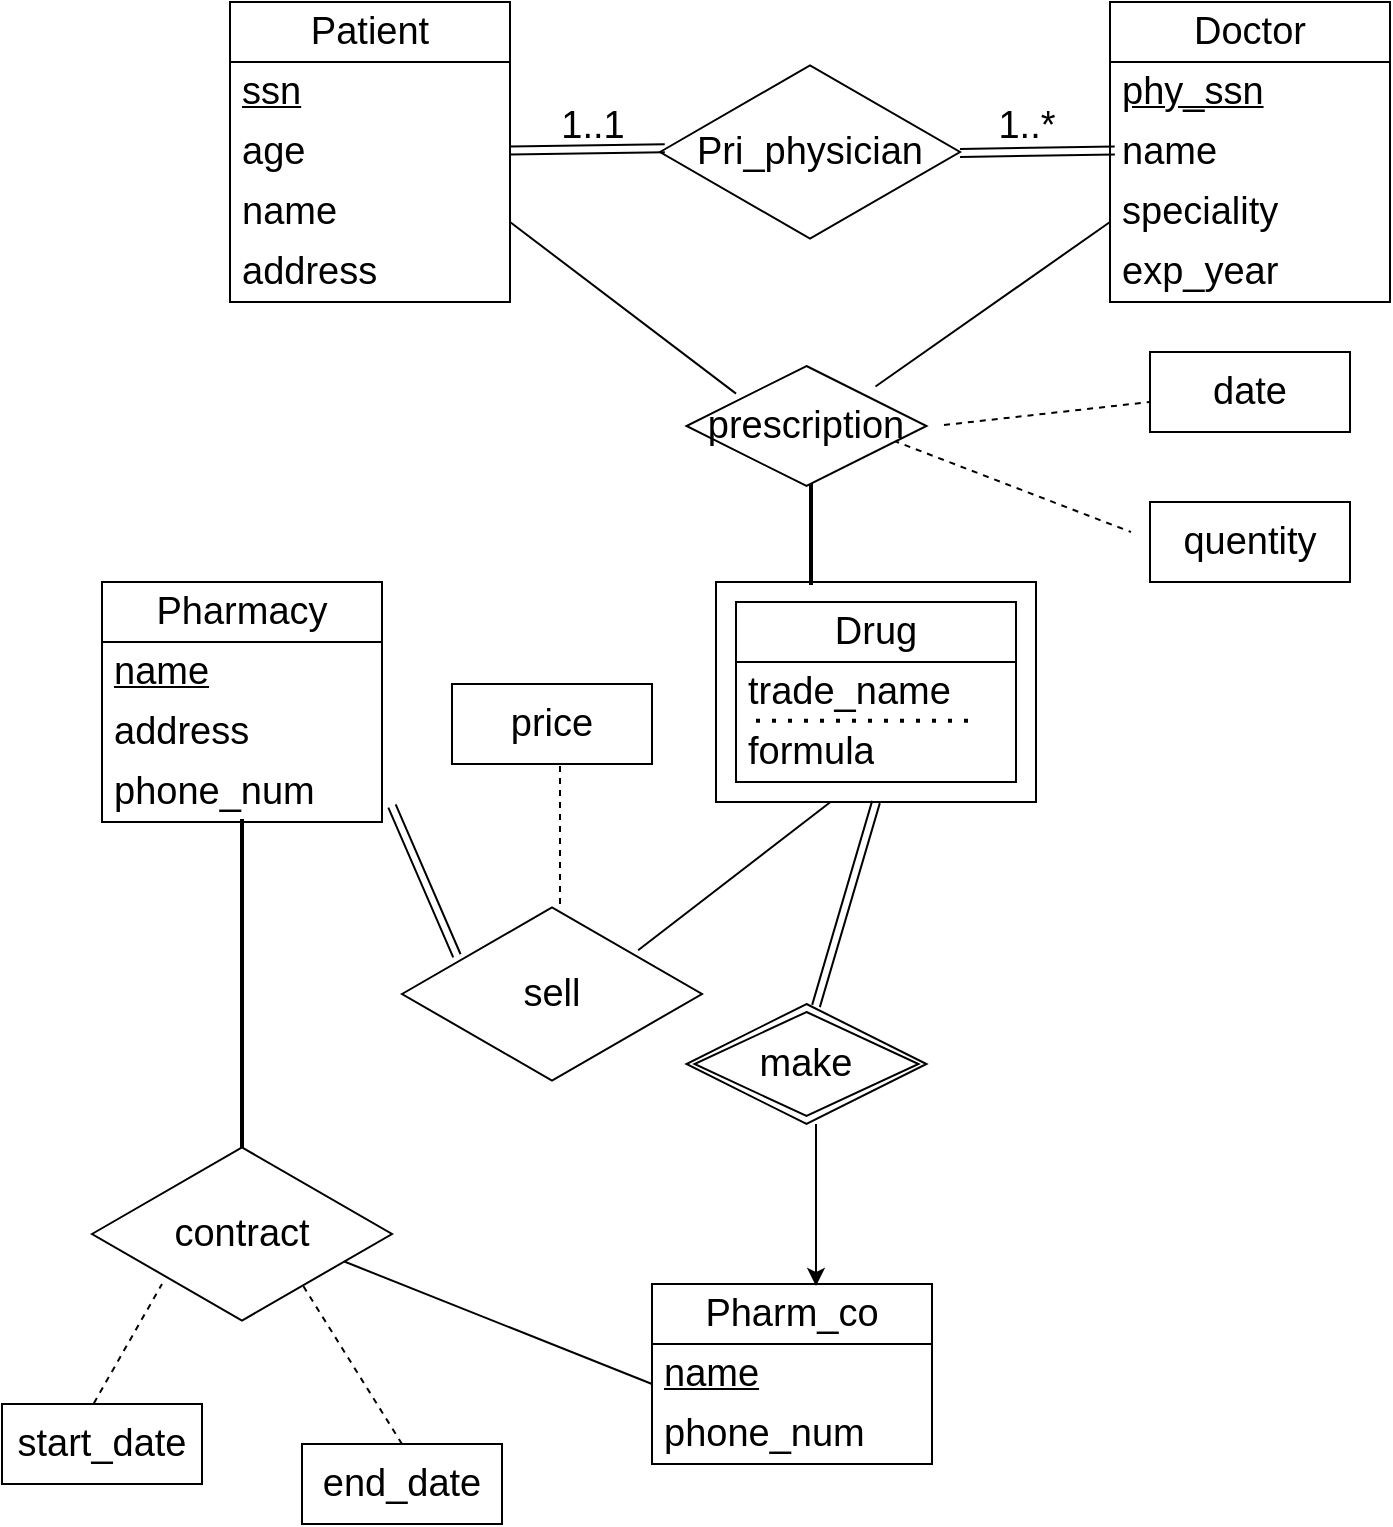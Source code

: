 <mxfile version="20.5.3" type="github" pages="7">
  <diagram id="R2lEEEUBdFMjLlhIrx00" name="Page-1">
    <mxGraphModel dx="849" dy="976" grid="1" gridSize="10" guides="1" tooltips="1" connect="1" arrows="1" fold="1" page="1" pageScale="1" pageWidth="850" pageHeight="1100" math="0" shadow="0" extFonts="Permanent Marker^https://fonts.googleapis.com/css?family=Permanent+Marker">
      <root>
        <mxCell id="0" />
        <mxCell id="1" parent="0" />
        <mxCell id="62O8onmc4qkkvsxMuobM-21" value="" style="rounded=0;whiteSpace=wrap;html=1;fontSize=19;" vertex="1" parent="1">
          <mxGeometry x="410" y="368" width="160" height="110" as="geometry" />
        </mxCell>
        <mxCell id="r8t6jfkouSUyCl3YADpA-3" value="Patient" style="swimlane;fontStyle=0;childLayout=stackLayout;horizontal=1;startSize=30;horizontalStack=0;resizeParent=1;resizeParentMax=0;resizeLast=0;collapsible=1;marginBottom=0;whiteSpace=wrap;html=1;fontSize=19;" vertex="1" parent="1">
          <mxGeometry x="167" y="78" width="140" height="150" as="geometry" />
        </mxCell>
        <mxCell id="r8t6jfkouSUyCl3YADpA-5" value="ssn" style="text;strokeColor=none;fillColor=none;align=left;verticalAlign=middle;spacingLeft=4;spacingRight=4;overflow=hidden;points=[[0,0.5],[1,0.5]];portConstraint=eastwest;rotatable=0;whiteSpace=wrap;html=1;fontStyle=4;fontSize=19;" vertex="1" parent="r8t6jfkouSUyCl3YADpA-3">
          <mxGeometry y="30" width="140" height="30" as="geometry" />
        </mxCell>
        <mxCell id="r8t6jfkouSUyCl3YADpA-6" value="age" style="text;strokeColor=none;fillColor=none;align=left;verticalAlign=middle;spacingLeft=4;spacingRight=4;overflow=hidden;points=[[0,0.5],[1,0.5]];portConstraint=eastwest;rotatable=0;whiteSpace=wrap;html=1;fontSize=19;" vertex="1" parent="r8t6jfkouSUyCl3YADpA-3">
          <mxGeometry y="60" width="140" height="30" as="geometry" />
        </mxCell>
        <mxCell id="r8t6jfkouSUyCl3YADpA-7" value="name" style="text;strokeColor=none;fillColor=none;align=left;verticalAlign=middle;spacingLeft=4;spacingRight=4;overflow=hidden;points=[[0,0.5],[1,0.5]];portConstraint=eastwest;rotatable=0;whiteSpace=wrap;html=1;fontSize=19;" vertex="1" parent="r8t6jfkouSUyCl3YADpA-3">
          <mxGeometry y="90" width="140" height="30" as="geometry" />
        </mxCell>
        <mxCell id="r8t6jfkouSUyCl3YADpA-8" value="address" style="text;strokeColor=none;fillColor=none;align=left;verticalAlign=middle;spacingLeft=4;spacingRight=4;overflow=hidden;points=[[0,0.5],[1,0.5]];portConstraint=eastwest;rotatable=0;whiteSpace=wrap;html=1;fontSize=19;" vertex="1" parent="r8t6jfkouSUyCl3YADpA-3">
          <mxGeometry y="120" width="140" height="30" as="geometry" />
        </mxCell>
        <mxCell id="r8t6jfkouSUyCl3YADpA-14" value="Doctor" style="swimlane;fontStyle=0;childLayout=stackLayout;horizontal=1;startSize=30;horizontalStack=0;resizeParent=1;resizeParentMax=0;resizeLast=0;collapsible=1;marginBottom=0;whiteSpace=wrap;html=1;fontSize=19;" vertex="1" parent="1">
          <mxGeometry x="607" y="78" width="140" height="150" as="geometry" />
        </mxCell>
        <mxCell id="r8t6jfkouSUyCl3YADpA-15" value="phy_ssn" style="text;strokeColor=none;fillColor=none;align=left;verticalAlign=middle;spacingLeft=4;spacingRight=4;overflow=hidden;points=[[0,0.5],[1,0.5]];portConstraint=eastwest;rotatable=0;whiteSpace=wrap;html=1;fontStyle=4;fontSize=19;" vertex="1" parent="r8t6jfkouSUyCl3YADpA-14">
          <mxGeometry y="30" width="140" height="30" as="geometry" />
        </mxCell>
        <mxCell id="r8t6jfkouSUyCl3YADpA-16" value="name" style="text;strokeColor=none;fillColor=none;align=left;verticalAlign=middle;spacingLeft=4;spacingRight=4;overflow=hidden;points=[[0,0.5],[1,0.5]];portConstraint=eastwest;rotatable=0;whiteSpace=wrap;html=1;fontSize=19;" vertex="1" parent="r8t6jfkouSUyCl3YADpA-14">
          <mxGeometry y="60" width="140" height="30" as="geometry" />
        </mxCell>
        <mxCell id="r8t6jfkouSUyCl3YADpA-17" value="speciality" style="text;strokeColor=none;fillColor=none;align=left;verticalAlign=middle;spacingLeft=4;spacingRight=4;overflow=hidden;points=[[0,0.5],[1,0.5]];portConstraint=eastwest;rotatable=0;whiteSpace=wrap;html=1;fontSize=19;" vertex="1" parent="r8t6jfkouSUyCl3YADpA-14">
          <mxGeometry y="90" width="140" height="30" as="geometry" />
        </mxCell>
        <mxCell id="r8t6jfkouSUyCl3YADpA-18" value="exp_year" style="text;strokeColor=none;fillColor=none;align=left;verticalAlign=middle;spacingLeft=4;spacingRight=4;overflow=hidden;points=[[0,0.5],[1,0.5]];portConstraint=eastwest;rotatable=0;whiteSpace=wrap;html=1;fontSize=19;" vertex="1" parent="r8t6jfkouSUyCl3YADpA-14">
          <mxGeometry y="120" width="140" height="30" as="geometry" />
        </mxCell>
        <mxCell id="tPE3s83xagULMEoZMi8z-1" value="Pharmacy" style="swimlane;fontStyle=0;childLayout=stackLayout;horizontal=1;startSize=30;horizontalStack=0;resizeParent=1;resizeParentMax=0;resizeLast=0;collapsible=1;marginBottom=0;whiteSpace=wrap;html=1;fontSize=19;" vertex="1" parent="1">
          <mxGeometry x="103" y="368" width="140" height="120" as="geometry" />
        </mxCell>
        <mxCell id="tPE3s83xagULMEoZMi8z-2" value="name" style="text;strokeColor=none;fillColor=none;align=left;verticalAlign=middle;spacingLeft=4;spacingRight=4;overflow=hidden;points=[[0,0.5],[1,0.5]];portConstraint=eastwest;rotatable=0;whiteSpace=wrap;html=1;fontStyle=4;fontSize=19;" vertex="1" parent="tPE3s83xagULMEoZMi8z-1">
          <mxGeometry y="30" width="140" height="30" as="geometry" />
        </mxCell>
        <mxCell id="tPE3s83xagULMEoZMi8z-3" value="address" style="text;strokeColor=none;fillColor=none;align=left;verticalAlign=middle;spacingLeft=4;spacingRight=4;overflow=hidden;points=[[0,0.5],[1,0.5]];portConstraint=eastwest;rotatable=0;whiteSpace=wrap;html=1;fontSize=19;" vertex="1" parent="tPE3s83xagULMEoZMi8z-1">
          <mxGeometry y="60" width="140" height="30" as="geometry" />
        </mxCell>
        <mxCell id="tPE3s83xagULMEoZMi8z-4" value="phone_num" style="text;strokeColor=none;fillColor=none;align=left;verticalAlign=middle;spacingLeft=4;spacingRight=4;overflow=hidden;points=[[0,0.5],[1,0.5]];portConstraint=eastwest;rotatable=0;whiteSpace=wrap;html=1;fontSize=19;" vertex="1" parent="tPE3s83xagULMEoZMi8z-1">
          <mxGeometry y="90" width="140" height="30" as="geometry" />
        </mxCell>
        <mxCell id="tPE3s83xagULMEoZMi8z-6" value="Pharm_co" style="swimlane;fontStyle=0;childLayout=stackLayout;horizontal=1;startSize=30;horizontalStack=0;resizeParent=1;resizeParentMax=0;resizeLast=0;collapsible=1;marginBottom=0;whiteSpace=wrap;html=1;fontSize=19;" vertex="1" parent="1">
          <mxGeometry x="378" y="719" width="140" height="90" as="geometry" />
        </mxCell>
        <mxCell id="62O8onmc4qkkvsxMuobM-11" value="" style="endArrow=classic;html=1;rounded=0;fontSize=19;" edge="1" parent="tPE3s83xagULMEoZMi8z-6">
          <mxGeometry width="50" height="50" relative="1" as="geometry">
            <mxPoint x="82" y="-80" as="sourcePoint" />
            <mxPoint x="82" y="1" as="targetPoint" />
          </mxGeometry>
        </mxCell>
        <mxCell id="tPE3s83xagULMEoZMi8z-7" value="name" style="text;strokeColor=none;fillColor=none;align=left;verticalAlign=middle;spacingLeft=4;spacingRight=4;overflow=hidden;points=[[0,0.5],[1,0.5]];portConstraint=eastwest;rotatable=0;whiteSpace=wrap;html=1;fontStyle=4;fontSize=19;" vertex="1" parent="tPE3s83xagULMEoZMi8z-6">
          <mxGeometry y="30" width="140" height="30" as="geometry" />
        </mxCell>
        <mxCell id="tPE3s83xagULMEoZMi8z-9" value="phone_num" style="text;strokeColor=none;fillColor=none;align=left;verticalAlign=middle;spacingLeft=4;spacingRight=4;overflow=hidden;points=[[0,0.5],[1,0.5]];portConstraint=eastwest;rotatable=0;whiteSpace=wrap;html=1;fontSize=19;" vertex="1" parent="tPE3s83xagULMEoZMi8z-6">
          <mxGeometry y="60" width="140" height="30" as="geometry" />
        </mxCell>
        <mxCell id="tPE3s83xagULMEoZMi8z-11" value="Drug" style="swimlane;fontStyle=0;childLayout=stackLayout;horizontal=1;startSize=30;horizontalStack=0;resizeParent=1;resizeParentMax=0;resizeLast=0;collapsible=1;marginBottom=0;whiteSpace=wrap;html=1;fontSize=19;" vertex="1" parent="1">
          <mxGeometry x="420" y="378" width="140" height="90" as="geometry" />
        </mxCell>
        <mxCell id="tPE3s83xagULMEoZMi8z-12" value="trade_name" style="text;strokeColor=none;fillColor=none;align=left;verticalAlign=middle;spacingLeft=4;spacingRight=4;overflow=hidden;points=[[0,0.5],[1,0.5]];portConstraint=eastwest;rotatable=0;whiteSpace=wrap;html=1;fontStyle=0;fontSize=19;" vertex="1" parent="tPE3s83xagULMEoZMi8z-11">
          <mxGeometry y="30" width="140" height="30" as="geometry" />
        </mxCell>
        <mxCell id="tPE3s83xagULMEoZMi8z-21" value="" style="endArrow=none;dashed=1;html=1;dashPattern=1 3;strokeWidth=2;rounded=0;fontSize=19;" edge="1" parent="tPE3s83xagULMEoZMi8z-11">
          <mxGeometry width="50" height="50" relative="1" as="geometry">
            <mxPoint x="10" y="59.43" as="sourcePoint" />
            <mxPoint x="120" y="59.43" as="targetPoint" />
          </mxGeometry>
        </mxCell>
        <mxCell id="tPE3s83xagULMEoZMi8z-13" value="formula" style="text;strokeColor=none;fillColor=none;align=left;verticalAlign=middle;spacingLeft=4;spacingRight=4;overflow=hidden;points=[[0,0.5],[1,0.5]];portConstraint=eastwest;rotatable=0;whiteSpace=wrap;html=1;fontSize=19;" vertex="1" parent="tPE3s83xagULMEoZMi8z-11">
          <mxGeometry y="60" width="140" height="30" as="geometry" />
        </mxCell>
        <mxCell id="tPE3s83xagULMEoZMi8z-27" value="Pri_physician" style="html=1;whiteSpace=wrap;aspect=fixed;shape=isoRectangle;fontSize=19;" vertex="1" parent="1">
          <mxGeometry x="382" y="108" width="150" height="90" as="geometry" />
        </mxCell>
        <mxCell id="tPE3s83xagULMEoZMi8z-35" value="" style="endArrow=none;html=1;rounded=0;fontSize=19;entryX=0.241;entryY=0.296;entryDx=0;entryDy=0;entryPerimeter=0;" edge="1" parent="1">
          <mxGeometry width="50" height="50" relative="1" as="geometry">
            <mxPoint x="307" y="188" as="sourcePoint" />
            <mxPoint x="420.017" y="273.792" as="targetPoint" />
          </mxGeometry>
        </mxCell>
        <mxCell id="tPE3s83xagULMEoZMi8z-36" value="" style="endArrow=none;html=1;rounded=0;fontSize=19;exitX=1;exitY=0;exitDx=0;exitDy=0;" edge="1" parent="1">
          <mxGeometry width="50" height="50" relative="1" as="geometry">
            <mxPoint x="489.75" y="270.25" as="sourcePoint" />
            <mxPoint x="607" y="188" as="targetPoint" />
          </mxGeometry>
        </mxCell>
        <mxCell id="tPE3s83xagULMEoZMi8z-37" value="" style="endArrow=none;dashed=1;html=1;rounded=0;fontSize=19;exitX=1;exitY=0.5;exitDx=0;exitDy=0;" edge="1" parent="1">
          <mxGeometry width="50" height="50" relative="1" as="geometry">
            <mxPoint x="524" y="289.5" as="sourcePoint" />
            <mxPoint x="627" y="278" as="targetPoint" />
          </mxGeometry>
        </mxCell>
        <mxCell id="tPE3s83xagULMEoZMi8z-38" value="" style="endArrow=none;dashed=1;html=1;rounded=0;fontSize=19;" edge="1" parent="1">
          <mxGeometry width="50" height="50" relative="1" as="geometry">
            <mxPoint x="487.5" y="293" as="sourcePoint" />
            <mxPoint x="617.5" y="343" as="targetPoint" />
          </mxGeometry>
        </mxCell>
        <mxCell id="tPE3s83xagULMEoZMi8z-40" value="date" style="rounded=0;whiteSpace=wrap;html=1;fontSize=19;" vertex="1" parent="1">
          <mxGeometry x="627" y="253" width="100" height="40" as="geometry" />
        </mxCell>
        <mxCell id="tPE3s83xagULMEoZMi8z-41" value="quentity" style="rounded=0;whiteSpace=wrap;html=1;fontSize=19;" vertex="1" parent="1">
          <mxGeometry x="627" y="328" width="100" height="40" as="geometry" />
        </mxCell>
        <mxCell id="tPE3s83xagULMEoZMi8z-42" value="" style="line;strokeWidth=2;html=1;fontSize=19;rotation=90;" vertex="1" parent="1">
          <mxGeometry x="431.25" y="275.75" width="52.5" height="135" as="geometry" />
        </mxCell>
        <mxCell id="tPE3s83xagULMEoZMi8z-43" value="sell" style="html=1;whiteSpace=wrap;aspect=fixed;shape=isoRectangle;fontSize=19;" vertex="1" parent="1">
          <mxGeometry x="253" y="529" width="150" height="90" as="geometry" />
        </mxCell>
        <mxCell id="tPE3s83xagULMEoZMi8z-50" value="" style="endArrow=none;dashed=1;html=1;rounded=0;fontSize=19;" edge="1" parent="1">
          <mxGeometry width="50" height="50" relative="1" as="geometry">
            <mxPoint x="332" y="529" as="sourcePoint" />
            <mxPoint x="332" y="459" as="targetPoint" />
          </mxGeometry>
        </mxCell>
        <mxCell id="tPE3s83xagULMEoZMi8z-51" value="price" style="rounded=0;whiteSpace=wrap;html=1;fontSize=19;" vertex="1" parent="1">
          <mxGeometry x="278" y="419" width="100" height="40" as="geometry" />
        </mxCell>
        <mxCell id="tPE3s83xagULMEoZMi8z-52" value="" style="line;strokeWidth=2;html=1;fontSize=19;rotation=90;" vertex="1" parent="1">
          <mxGeometry x="88" y="504" width="170" height="135" as="geometry" />
        </mxCell>
        <mxCell id="tPE3s83xagULMEoZMi8z-53" value="contract" style="html=1;whiteSpace=wrap;aspect=fixed;shape=isoRectangle;fontSize=19;" vertex="1" parent="1">
          <mxGeometry x="98" y="649" width="150" height="90" as="geometry" />
        </mxCell>
        <mxCell id="tPE3s83xagULMEoZMi8z-54" value="" style="endArrow=none;dashed=1;html=1;rounded=0;fontSize=19;" edge="1" parent="1">
          <mxGeometry width="50" height="50" relative="1" as="geometry">
            <mxPoint x="93" y="789" as="sourcePoint" />
            <mxPoint x="133.0" y="719" as="targetPoint" />
          </mxGeometry>
        </mxCell>
        <mxCell id="tPE3s83xagULMEoZMi8z-55" value="" style="endArrow=none;dashed=1;html=1;rounded=0;fontSize=19;" edge="1" parent="1">
          <mxGeometry width="50" height="50" relative="1" as="geometry">
            <mxPoint x="253" y="799" as="sourcePoint" />
            <mxPoint x="203" y="719" as="targetPoint" />
          </mxGeometry>
        </mxCell>
        <mxCell id="tPE3s83xagULMEoZMi8z-56" value="start_date" style="rounded=0;whiteSpace=wrap;html=1;fontSize=19;" vertex="1" parent="1">
          <mxGeometry x="53" y="779" width="100" height="40" as="geometry" />
        </mxCell>
        <mxCell id="tPE3s83xagULMEoZMi8z-57" value="end_date" style="rounded=0;whiteSpace=wrap;html=1;fontSize=19;" vertex="1" parent="1">
          <mxGeometry x="203" y="799" width="100" height="40" as="geometry" />
        </mxCell>
        <mxCell id="tPE3s83xagULMEoZMi8z-61" value="" style="endArrow=none;html=1;rounded=0;fontSize=19;exitX=0.841;exitY=0.653;exitDx=0;exitDy=0;exitPerimeter=0;" edge="1" parent="1" source="tPE3s83xagULMEoZMi8z-53">
          <mxGeometry width="50" height="50" relative="1" as="geometry">
            <mxPoint x="292.95" y="849.53" as="sourcePoint" />
            <mxPoint x="378" y="769" as="targetPoint" />
          </mxGeometry>
        </mxCell>
        <mxCell id="62O8onmc4qkkvsxMuobM-3" value="prescription" style="shape=rhombus;perimeter=rhombusPerimeter;whiteSpace=wrap;html=1;align=center;fontSize=19;" vertex="1" parent="1">
          <mxGeometry x="395.25" y="260" width="120" height="60" as="geometry" />
        </mxCell>
        <mxCell id="62O8onmc4qkkvsxMuobM-5" value="make" style="shape=rhombus;double=1;perimeter=rhombusPerimeter;whiteSpace=wrap;html=1;align=center;fontSize=19;" vertex="1" parent="1">
          <mxGeometry x="395.25" y="579" width="120" height="60" as="geometry" />
        </mxCell>
        <mxCell id="62O8onmc4qkkvsxMuobM-14" value="" style="shape=link;html=1;rounded=0;fontSize=19;entryX=0.016;entryY=0.479;entryDx=0;entryDy=0;entryPerimeter=0;" edge="1" parent="1" target="tPE3s83xagULMEoZMi8z-27">
          <mxGeometry width="100" relative="1" as="geometry">
            <mxPoint x="307" y="152.29" as="sourcePoint" />
            <mxPoint x="380" y="150" as="targetPoint" />
          </mxGeometry>
        </mxCell>
        <mxCell id="62O8onmc4qkkvsxMuobM-15" value="" style="shape=link;html=1;rounded=0;fontSize=19;entryX=0.016;entryY=0.479;entryDx=0;entryDy=0;entryPerimeter=0;" edge="1" parent="1">
          <mxGeometry width="100" relative="1" as="geometry">
            <mxPoint x="532" y="153.47" as="sourcePoint" />
            <mxPoint x="609.4" y="152.29" as="targetPoint" />
          </mxGeometry>
        </mxCell>
        <mxCell id="62O8onmc4qkkvsxMuobM-16" value="1..1" style="text;html=1;align=center;verticalAlign=middle;resizable=0;points=[];autosize=1;strokeColor=none;fillColor=none;fontSize=19;" vertex="1" parent="1">
          <mxGeometry x="318" y="120" width="60" height="40" as="geometry" />
        </mxCell>
        <mxCell id="62O8onmc4qkkvsxMuobM-17" value="1..*" style="text;html=1;align=center;verticalAlign=middle;resizable=0;points=[];autosize=1;strokeColor=none;fillColor=none;fontSize=19;" vertex="1" parent="1">
          <mxGeometry x="540" y="120" width="50" height="40" as="geometry" />
        </mxCell>
        <mxCell id="62O8onmc4qkkvsxMuobM-19" value="" style="shape=link;html=1;rounded=0;fontSize=19;entryX=0.016;entryY=0.479;entryDx=0;entryDy=0;entryPerimeter=0;exitX=0.183;exitY=0.288;exitDx=0;exitDy=0;exitPerimeter=0;" edge="1" parent="1" source="tPE3s83xagULMEoZMi8z-43">
          <mxGeometry width="100" relative="1" as="geometry">
            <mxPoint x="178.6" y="963.71" as="sourcePoint" />
            <mxPoint x="248.0" y="480.0" as="targetPoint" />
          </mxGeometry>
        </mxCell>
        <mxCell id="62O8onmc4qkkvsxMuobM-20" value="" style="shape=link;html=1;rounded=0;fontSize=19;exitX=0.5;exitY=1;exitDx=0;exitDy=0;" edge="1" parent="1" source="62O8onmc4qkkvsxMuobM-21">
          <mxGeometry width="100" relative="1" as="geometry">
            <mxPoint x="460" y="468" as="sourcePoint" />
            <mxPoint x="460" y="580" as="targetPoint" />
          </mxGeometry>
        </mxCell>
        <mxCell id="62O8onmc4qkkvsxMuobM-22" value="" style="endArrow=none;html=1;rounded=0;fontSize=19;exitX=0.787;exitY=0.257;exitDx=0;exitDy=0;exitPerimeter=0;" edge="1" parent="1" source="tPE3s83xagULMEoZMi8z-43">
          <mxGeometry width="50" height="50" relative="1" as="geometry">
            <mxPoint x="370" y="550" as="sourcePoint" />
            <mxPoint x="467.25" y="478" as="targetPoint" />
          </mxGeometry>
        </mxCell>
      </root>
    </mxGraphModel>
  </diagram>
  <diagram id="ki5I21r4y3Oabe2kMCkQ" name="第 2 页">
    <mxGraphModel dx="1727" dy="990" grid="1" gridSize="10" guides="1" tooltips="1" connect="1" arrows="1" fold="1" page="1" pageScale="1" pageWidth="827" pageHeight="1169" math="0" shadow="0">
      <root>
        <mxCell id="0" />
        <mxCell id="1" parent="0" />
        <mxCell id="rDczH0-6S7W6MU5823RY-1" value="customer" style="swimlane;fontStyle=0;childLayout=stackLayout;horizontal=1;startSize=30;horizontalStack=0;resizeParent=1;resizeParentMax=0;resizeLast=0;collapsible=1;marginBottom=0;whiteSpace=wrap;html=1;fontSize=19;" vertex="1" parent="1">
          <mxGeometry x="53" y="62" width="140" height="60" as="geometry" />
        </mxCell>
        <mxCell id="XNhwX6kICvFWUiBzYdHW-1" value="customer_id" style="text;strokeColor=none;fillColor=none;align=left;verticalAlign=middle;spacingLeft=4;spacingRight=4;overflow=hidden;points=[[0,0.5],[1,0.5]];portConstraint=eastwest;rotatable=0;whiteSpace=wrap;html=1;fontStyle=4;fontSize=19;" vertex="1" parent="rDczH0-6S7W6MU5823RY-1">
          <mxGeometry y="30" width="140" height="30" as="geometry" />
        </mxCell>
        <mxCell id="rDczH0-6S7W6MU5823RY-6" value="car" style="swimlane;fontStyle=0;childLayout=stackLayout;horizontal=1;startSize=30;horizontalStack=0;resizeParent=1;resizeParentMax=0;resizeLast=0;collapsible=1;marginBottom=0;whiteSpace=wrap;html=1;fontSize=19;" vertex="1" parent="1">
          <mxGeometry x="496" y="65" width="140" height="60" as="geometry" />
        </mxCell>
        <mxCell id="XNhwX6kICvFWUiBzYdHW-7" value="" style="shape=link;html=1;rounded=0;fontSize=19;entryX=-0.021;entryY=0;entryDx=0;entryDy=0;entryPerimeter=0;" edge="1" parent="rDczH0-6S7W6MU5823RY-6" target="rDczH0-6S7W6MU5823RY-7">
          <mxGeometry width="100" relative="1" as="geometry">
            <mxPoint x="-75" y="30" as="sourcePoint" />
            <mxPoint x="25" y="30" as="targetPoint" />
          </mxGeometry>
        </mxCell>
        <mxCell id="rDczH0-6S7W6MU5823RY-7" value="license_no" style="text;strokeColor=none;fillColor=none;align=left;verticalAlign=middle;spacingLeft=4;spacingRight=4;overflow=hidden;points=[[0,0.5],[1,0.5]];portConstraint=eastwest;rotatable=0;whiteSpace=wrap;html=1;fontStyle=4;fontSize=19;" vertex="1" parent="rDczH0-6S7W6MU5823RY-6">
          <mxGeometry y="30" width="140" height="30" as="geometry" />
        </mxCell>
        <mxCell id="rDczH0-6S7W6MU5823RY-23" value="owns" style="html=1;whiteSpace=wrap;aspect=fixed;shape=isoRectangle;fontSize=19;" vertex="1" parent="1">
          <mxGeometry x="271" y="50" width="150" height="90" as="geometry" />
        </mxCell>
        <mxCell id="07K2kdsfj5CZLzVNMcQ_-5" value="participated" style="html=1;whiteSpace=wrap;aspect=fixed;shape=isoRectangle;fontSize=19;" vertex="1" parent="1">
          <mxGeometry x="486" y="242.25" width="150" height="90" as="geometry" />
        </mxCell>
        <mxCell id="07K2kdsfj5CZLzVNMcQ_-6" value="" style="line;strokeWidth=2;html=1;fontSize=19;rotation=90;" vertex="1" parent="1">
          <mxGeometry x="533.21" y="287.48" width="55.56" height="135" as="geometry" />
        </mxCell>
        <mxCell id="07K2kdsfj5CZLzVNMcQ_-7" value="accident" style="swimlane;fontStyle=0;childLayout=stackLayout;horizontal=1;startSize=30;horizontalStack=0;resizeParent=1;resizeParentMax=0;resizeLast=0;collapsible=1;marginBottom=0;whiteSpace=wrap;html=1;fontSize=19;" vertex="1" parent="1">
          <mxGeometry x="491" y="380" width="140" height="60" as="geometry" />
        </mxCell>
        <mxCell id="07K2kdsfj5CZLzVNMcQ_-8" value="accident_id" style="text;strokeColor=none;fillColor=none;align=left;verticalAlign=middle;spacingLeft=4;spacingRight=4;overflow=hidden;points=[[0,0.5],[1,0.5]];portConstraint=eastwest;rotatable=0;whiteSpace=wrap;html=1;fontStyle=4;fontSize=19;" vertex="1" parent="07K2kdsfj5CZLzVNMcQ_-7">
          <mxGeometry y="30" width="140" height="30" as="geometry" />
        </mxCell>
        <mxCell id="07K2kdsfj5CZLzVNMcQ_-13" value="premium_payment" style="swimlane;fontStyle=0;childLayout=stackLayout;horizontal=1;startSize=30;horizontalStack=0;resizeParent=1;resizeParentMax=0;resizeLast=0;collapsible=1;marginBottom=0;whiteSpace=wrap;html=1;fontSize=15;" vertex="1" parent="1">
          <mxGeometry x="300" y="587.75" width="140" height="150" as="geometry" />
        </mxCell>
        <mxCell id="07K2kdsfj5CZLzVNMcQ_-14" value="payment_no" style="text;strokeColor=none;fillColor=none;align=left;verticalAlign=middle;spacingLeft=4;spacingRight=4;overflow=hidden;points=[[0,0.5],[1,0.5]];portConstraint=eastwest;rotatable=0;whiteSpace=wrap;html=1;fontStyle=4;fontSize=19;" vertex="1" parent="07K2kdsfj5CZLzVNMcQ_-13">
          <mxGeometry y="30" width="140" height="30" as="geometry" />
        </mxCell>
        <mxCell id="07K2kdsfj5CZLzVNMcQ_-16" value="due_date" style="text;strokeColor=none;fillColor=none;align=left;verticalAlign=middle;spacingLeft=4;spacingRight=4;overflow=hidden;points=[[0,0.5],[1,0.5]];portConstraint=eastwest;rotatable=0;whiteSpace=wrap;html=1;fontStyle=0;fontSize=19;" vertex="1" parent="07K2kdsfj5CZLzVNMcQ_-13">
          <mxGeometry y="60" width="140" height="30" as="geometry" />
        </mxCell>
        <mxCell id="07K2kdsfj5CZLzVNMcQ_-17" value="receive_on" style="text;strokeColor=none;fillColor=none;align=left;verticalAlign=middle;spacingLeft=4;spacingRight=4;overflow=hidden;points=[[0,0.5],[1,0.5]];portConstraint=eastwest;rotatable=0;whiteSpace=wrap;html=1;fontStyle=0;fontSize=19;" vertex="1" parent="07K2kdsfj5CZLzVNMcQ_-13">
          <mxGeometry y="90" width="140" height="30" as="geometry" />
        </mxCell>
        <mxCell id="07K2kdsfj5CZLzVNMcQ_-18" value="amount" style="text;strokeColor=none;fillColor=none;align=left;verticalAlign=middle;spacingLeft=4;spacingRight=4;overflow=hidden;points=[[0,0.5],[1,0.5]];portConstraint=eastwest;rotatable=0;whiteSpace=wrap;html=1;fontStyle=0;fontSize=19;" vertex="1" parent="07K2kdsfj5CZLzVNMcQ_-13">
          <mxGeometry y="120" width="140" height="30" as="geometry" />
        </mxCell>
        <mxCell id="XNhwX6kICvFWUiBzYdHW-4" value="policy" style="swimlane;fontStyle=0;childLayout=stackLayout;horizontal=1;startSize=30;horizontalStack=0;resizeParent=1;resizeParentMax=0;resizeLast=0;collapsible=1;marginBottom=0;whiteSpace=wrap;html=1;fontSize=19;" vertex="1" parent="1">
          <mxGeometry x="300" y="392.52" width="140" height="60" as="geometry" />
        </mxCell>
        <mxCell id="XNhwX6kICvFWUiBzYdHW-15" value="" style="shape=link;html=1;rounded=0;fontSize=19;" edge="1" parent="XNhwX6kICvFWUiBzYdHW-4">
          <mxGeometry width="100" relative="1" as="geometry">
            <mxPoint x="55.51" y="-42.52" as="sourcePoint" />
            <mxPoint x="56" y="-2.52" as="targetPoint" />
          </mxGeometry>
        </mxCell>
        <mxCell id="XNhwX6kICvFWUiBzYdHW-5" value="policy_id" style="text;strokeColor=none;fillColor=none;align=left;verticalAlign=middle;spacingLeft=4;spacingRight=4;overflow=hidden;points=[[0,0.5],[1,0.5]];portConstraint=eastwest;rotatable=0;whiteSpace=wrap;html=1;fontStyle=4;fontSize=19;" vertex="1" parent="XNhwX6kICvFWUiBzYdHW-4">
          <mxGeometry y="30" width="140" height="30" as="geometry" />
        </mxCell>
        <mxCell id="XNhwX6kICvFWUiBzYdHW-8" value="1..1" style="text;html=1;align=center;verticalAlign=middle;resizable=0;points=[];autosize=1;strokeColor=none;fillColor=none;fontSize=19;" vertex="1" parent="1">
          <mxGeometry x="426" y="62" width="60" height="40" as="geometry" />
        </mxCell>
        <mxCell id="XNhwX6kICvFWUiBzYdHW-9" value="1..*" style="text;html=1;align=center;verticalAlign=middle;resizable=0;points=[];autosize=1;strokeColor=none;fillColor=none;fontSize=19;" vertex="1" parent="1">
          <mxGeometry x="216" y="50" width="50" height="40" as="geometry" />
        </mxCell>
        <mxCell id="XNhwX6kICvFWUiBzYdHW-10" value="" style="shape=link;html=1;rounded=0;fontSize=19;" edge="1" parent="1">
          <mxGeometry width="100" relative="1" as="geometry">
            <mxPoint x="191" y="91.5" as="sourcePoint" />
            <mxPoint x="270" y="90" as="targetPoint" />
          </mxGeometry>
        </mxCell>
        <mxCell id="XNhwX6kICvFWUiBzYdHW-11" value="" style="shape=link;html=1;rounded=0;fontSize=19;entryX=0.497;entryY=-0.025;entryDx=0;entryDy=0;entryPerimeter=0;" edge="1" parent="1" target="07K2kdsfj5CZLzVNMcQ_-5">
          <mxGeometry width="100" relative="1" as="geometry">
            <mxPoint x="560.5" y="125" as="sourcePoint" />
            <mxPoint x="560.5" y="228" as="targetPoint" />
          </mxGeometry>
        </mxCell>
        <mxCell id="XNhwX6kICvFWUiBzYdHW-12" value="" style="shape=link;html=1;rounded=0;fontSize=19;entryX=1;entryY=0;entryDx=0;entryDy=0;" edge="1" parent="1">
          <mxGeometry width="100" relative="1" as="geometry">
            <mxPoint x="510" y="125" as="sourcePoint" />
            <mxPoint x="400" y="295" as="targetPoint" />
          </mxGeometry>
        </mxCell>
        <mxCell id="XNhwX6kICvFWUiBzYdHW-14" value="covers" style="html=1;whiteSpace=wrap;aspect=fixed;shape=isoRectangle;fontSize=19;" vertex="1" parent="1">
          <mxGeometry x="281.01" y="260" width="150" height="90" as="geometry" />
        </mxCell>
        <mxCell id="XNhwX6kICvFWUiBzYdHW-16" value="" style="shape=link;html=1;rounded=0;fontSize=19;" edge="1" parent="1">
          <mxGeometry width="100" relative="1" as="geometry">
            <mxPoint x="369.5" y="452.52" as="sourcePoint" />
            <mxPoint x="370" y="490" as="targetPoint" />
          </mxGeometry>
        </mxCell>
        <mxCell id="XNhwX6kICvFWUiBzYdHW-20" value="" style="shape=link;html=1;rounded=0;fontSize=19;" edge="1" parent="1">
          <mxGeometry width="100" relative="1" as="geometry">
            <mxPoint x="365.51" y="550" as="sourcePoint" />
            <mxPoint x="366" y="590" as="targetPoint" />
          </mxGeometry>
        </mxCell>
        <mxCell id="XNhwX6kICvFWUiBzYdHW-21" value="payment" style="html=1;whiteSpace=wrap;aspect=fixed;shape=isoRectangle;fontSize=19;" vertex="1" parent="1">
          <mxGeometry x="295" y="480" width="133.33" height="80" as="geometry" />
        </mxCell>
      </root>
    </mxGraphModel>
  </diagram>
  <diagram id="YE2s5G2YEknfjtBGHSaf" name="第 3 页">
    <mxGraphModel dx="1209" dy="693" grid="1" gridSize="10" guides="1" tooltips="1" connect="1" arrows="1" fold="1" page="1" pageScale="1" pageWidth="827" pageHeight="1169" math="0" shadow="0">
      <root>
        <mxCell id="0" />
        <mxCell id="1" parent="0" />
        <mxCell id="qTdaC9oDCvhnpX6Qjhz_-5" value="" style="rounded=0;whiteSpace=wrap;html=1;fontSize=19;movable=1;resizable=1;rotatable=1;deletable=1;editable=1;connectable=1;" vertex="1" parent="1">
          <mxGeometry x="488" y="224" width="160" height="130" as="geometry" />
        </mxCell>
        <mxCell id="Ov-CeSPL9L6wwmpBUYnT-1" value="student" style="swimlane;fontStyle=0;childLayout=stackLayout;horizontal=1;startSize=30;horizontalStack=0;resizeParent=1;resizeParentMax=0;resizeLast=0;collapsible=1;marginBottom=0;whiteSpace=wrap;html=1;fontSize=19;" vertex="1" parent="1">
          <mxGeometry x="50" y="224" width="140" height="90" as="geometry" />
        </mxCell>
        <mxCell id="qTdaC9oDCvhnpX6Qjhz_-9" value="student_id" style="text;strokeColor=none;fillColor=none;align=left;verticalAlign=middle;spacingLeft=4;spacingRight=4;overflow=hidden;points=[[0,0.5],[1,0.5]];portConstraint=eastwest;rotatable=0;whiteSpace=wrap;html=1;fontStyle=4;fontSize=19;" vertex="1" parent="Ov-CeSPL9L6wwmpBUYnT-1">
          <mxGeometry y="30" width="140" height="30" as="geometry" />
        </mxCell>
        <mxCell id="Ov-CeSPL9L6wwmpBUYnT-2" value="name" style="text;strokeColor=none;fillColor=none;align=left;verticalAlign=middle;spacingLeft=4;spacingRight=4;overflow=hidden;points=[[0,0.5],[1,0.5]];portConstraint=eastwest;rotatable=0;whiteSpace=wrap;html=1;fontStyle=0;fontSize=19;" vertex="1" parent="Ov-CeSPL9L6wwmpBUYnT-1">
          <mxGeometry y="60" width="140" height="30" as="geometry" />
        </mxCell>
        <mxCell id="Ov-CeSPL9L6wwmpBUYnT-3" value="section" style="swimlane;fontStyle=0;childLayout=stackLayout;horizontal=1;startSize=30;horizontalStack=0;resizeParent=1;resizeParentMax=0;resizeLast=0;collapsible=1;marginBottom=0;whiteSpace=wrap;html=1;fontSize=19;" vertex="1" parent="1">
          <mxGeometry x="498" y="228" width="140" height="120" as="geometry" />
        </mxCell>
        <mxCell id="Ov-CeSPL9L6wwmpBUYnT-4" value="section_id" style="text;strokeColor=none;fillColor=none;align=left;verticalAlign=bottom;spacingLeft=4;spacingRight=4;overflow=hidden;points=[[0,0.5],[1,0.5]];portConstraint=eastwest;rotatable=0;whiteSpace=wrap;html=1;fontStyle=0;fontSize=19;" vertex="1" parent="Ov-CeSPL9L6wwmpBUYnT-3">
          <mxGeometry y="30" width="140" height="30" as="geometry" />
        </mxCell>
        <mxCell id="qTdaC9oDCvhnpX6Qjhz_-1" value="semester" style="text;strokeColor=none;fillColor=none;align=left;verticalAlign=bottom;spacingLeft=4;spacingRight=4;overflow=hidden;points=[[0,0.5],[1,0.5]];portConstraint=eastwest;rotatable=0;whiteSpace=wrap;html=1;fontStyle=0;fontSize=19;" vertex="1" parent="Ov-CeSPL9L6wwmpBUYnT-3">
          <mxGeometry y="60" width="140" height="30" as="geometry" />
        </mxCell>
        <mxCell id="qTdaC9oDCvhnpX6Qjhz_-2" value="year" style="text;strokeColor=none;fillColor=none;align=left;verticalAlign=bottom;spacingLeft=4;spacingRight=4;overflow=hidden;points=[[0,0.5],[1,0.5]];portConstraint=eastwest;rotatable=0;whiteSpace=wrap;html=1;fontStyle=0;fontSize=19;" vertex="1" parent="Ov-CeSPL9L6wwmpBUYnT-3">
          <mxGeometry y="90" width="140" height="30" as="geometry" />
        </mxCell>
        <mxCell id="A51khBLnbExpzwRwIA8i-1" value="" style="endArrow=none;dashed=1;html=1;rounded=0;fontSize=19;" edge="1" parent="Ov-CeSPL9L6wwmpBUYnT-3">
          <mxGeometry width="50" height="50" relative="1" as="geometry">
            <mxPoint x="16.77" y="57" as="sourcePoint" />
            <mxPoint x="92.77" y="57" as="targetPoint" />
          </mxGeometry>
        </mxCell>
        <mxCell id="Ov-CeSPL9L6wwmpBUYnT-5" value="" style="line;strokeWidth=2;html=1;fontSize=19;" vertex="1" parent="1">
          <mxGeometry x="190" y="246" width="80" height="20" as="geometry" />
        </mxCell>
        <mxCell id="Ov-CeSPL9L6wwmpBUYnT-6" value="exam _marks" style="html=1;whiteSpace=wrap;aspect=fixed;shape=isoRectangle;fontSize=19;" vertex="1" parent="1">
          <mxGeometry x="268" y="212" width="150" height="90" as="geometry" />
        </mxCell>
        <mxCell id="Ov-CeSPL9L6wwmpBUYnT-7" value="" style="line;strokeWidth=2;html=1;fontSize=19;" vertex="1" parent="1">
          <mxGeometry x="413" y="252" width="80" height="10" as="geometry" />
        </mxCell>
        <mxCell id="Ov-CeSPL9L6wwmpBUYnT-10" value="" style="line;strokeWidth=2;html=1;fontSize=19;rotation=90;" vertex="1" parent="1">
          <mxGeometry x="530.21" y="432" width="55.56" height="135" as="geometry" />
        </mxCell>
        <mxCell id="Ov-CeSPL9L6wwmpBUYnT-11" value="course" style="swimlane;fontStyle=0;childLayout=stackLayout;horizontal=1;startSize=30;horizontalStack=0;resizeParent=1;resizeParentMax=0;resizeLast=0;collapsible=1;marginBottom=0;whiteSpace=wrap;html=1;fontSize=19;" vertex="1" parent="1">
          <mxGeometry x="488" y="524.52" width="140" height="90" as="geometry" />
        </mxCell>
        <mxCell id="Ov-CeSPL9L6wwmpBUYnT-12" value="course_id" style="text;strokeColor=none;fillColor=none;align=left;verticalAlign=middle;spacingLeft=4;spacingRight=4;overflow=hidden;points=[[0,0.5],[1,0.5]];portConstraint=eastwest;rotatable=0;whiteSpace=wrap;html=1;fontStyle=4;fontSize=19;" vertex="1" parent="Ov-CeSPL9L6wwmpBUYnT-11">
          <mxGeometry y="30" width="140" height="30" as="geometry" />
        </mxCell>
        <mxCell id="qTdaC9oDCvhnpX6Qjhz_-10" value="title" style="text;strokeColor=none;fillColor=none;align=left;verticalAlign=middle;spacingLeft=4;spacingRight=4;overflow=hidden;points=[[0,0.5],[1,0.5]];portConstraint=eastwest;rotatable=0;whiteSpace=wrap;html=1;fontStyle=0;fontSize=19;" vertex="1" parent="Ov-CeSPL9L6wwmpBUYnT-11">
          <mxGeometry y="60" width="140" height="30" as="geometry" />
        </mxCell>
        <mxCell id="Ov-CeSPL9L6wwmpBUYnT-15" value="exam" style="swimlane;fontStyle=0;childLayout=stackLayout;horizontal=1;startSize=30;horizontalStack=0;resizeParent=1;resizeParentMax=0;resizeLast=0;collapsible=1;marginBottom=0;whiteSpace=wrap;html=1;fontSize=19;" vertex="1" parent="1">
          <mxGeometry x="273" y="402" width="140" height="150" as="geometry" />
        </mxCell>
        <mxCell id="qTdaC9oDCvhnpX6Qjhz_-8" value="exam_id" style="text;strokeColor=none;fillColor=none;align=left;verticalAlign=middle;spacingLeft=4;spacingRight=4;overflow=hidden;points=[[0,0.5],[1,0.5]];portConstraint=eastwest;rotatable=0;whiteSpace=wrap;html=1;fontStyle=4;fontSize=19;" vertex="1" parent="Ov-CeSPL9L6wwmpBUYnT-15">
          <mxGeometry y="30" width="140" height="30" as="geometry" />
        </mxCell>
        <mxCell id="qTdaC9oDCvhnpX6Qjhz_-7" value="name" style="text;strokeColor=none;fillColor=none;align=left;verticalAlign=middle;spacingLeft=4;spacingRight=4;overflow=hidden;points=[[0,0.5],[1,0.5]];portConstraint=eastwest;rotatable=0;whiteSpace=wrap;html=1;fontStyle=0;fontSize=19;" vertex="1" parent="Ov-CeSPL9L6wwmpBUYnT-15">
          <mxGeometry y="60" width="140" height="30" as="geometry" />
        </mxCell>
        <mxCell id="qTdaC9oDCvhnpX6Qjhz_-6" value="place" style="text;strokeColor=none;fillColor=none;align=left;verticalAlign=middle;spacingLeft=4;spacingRight=4;overflow=hidden;points=[[0,0.5],[1,0.5]];portConstraint=eastwest;rotatable=0;whiteSpace=wrap;html=1;fontStyle=0;fontSize=19;" vertex="1" parent="Ov-CeSPL9L6wwmpBUYnT-15">
          <mxGeometry y="90" width="140" height="30" as="geometry" />
        </mxCell>
        <mxCell id="Ov-CeSPL9L6wwmpBUYnT-16" value="time" style="text;strokeColor=none;fillColor=none;align=left;verticalAlign=middle;spacingLeft=4;spacingRight=4;overflow=hidden;points=[[0,0.5],[1,0.5]];portConstraint=eastwest;rotatable=0;whiteSpace=wrap;html=1;fontStyle=0;fontSize=19;" vertex="1" parent="Ov-CeSPL9L6wwmpBUYnT-15">
          <mxGeometry y="120" width="140" height="30" as="geometry" />
        </mxCell>
        <mxCell id="Ov-CeSPL9L6wwmpBUYnT-20" value="" style="line;strokeWidth=2;html=1;fontSize=19;rotation=90;" vertex="1" parent="1">
          <mxGeometry x="295.25" y="282" width="95.5" height="135" as="geometry" />
        </mxCell>
        <mxCell id="A51khBLnbExpzwRwIA8i-2" value="sec_course" style="shape=rhombus;double=1;perimeter=rhombusPerimeter;whiteSpace=wrap;html=1;align=center;fontSize=19;" vertex="1" parent="1">
          <mxGeometry x="498" y="408" width="120" height="60" as="geometry" />
        </mxCell>
        <mxCell id="8BvBMOHJyI_MQLnjKqw1-1" value="" style="endArrow=none;dashed=1;html=1;rounded=0;fontSize=19;" edge="1" parent="1">
          <mxGeometry width="50" height="50" relative="1" as="geometry">
            <mxPoint x="347" y="212" as="sourcePoint" />
            <mxPoint x="347" y="142" as="targetPoint" />
          </mxGeometry>
        </mxCell>
        <mxCell id="8BvBMOHJyI_MQLnjKqw1-2" value="scores" style="rounded=0;whiteSpace=wrap;html=1;fontSize=19;" vertex="1" parent="1">
          <mxGeometry x="293" y="102" width="100" height="40" as="geometry" />
        </mxCell>
        <mxCell id="qTdaC9oDCvhnpX6Qjhz_-3" value="" style="endArrow=none;dashed=1;html=1;rounded=0;fontSize=19;" edge="1" parent="1">
          <mxGeometry width="50" height="50" relative="1" as="geometry">
            <mxPoint x="500.25" y="320" as="sourcePoint" />
            <mxPoint x="576.25" y="320" as="targetPoint" />
          </mxGeometry>
        </mxCell>
        <mxCell id="qTdaC9oDCvhnpX6Qjhz_-4" value="" style="endArrow=none;dashed=1;html=1;rounded=0;fontSize=19;" edge="1" parent="1">
          <mxGeometry width="50" height="50" relative="1" as="geometry">
            <mxPoint x="501.25" y="343" as="sourcePoint" />
            <mxPoint x="577.25" y="343" as="targetPoint" />
          </mxGeometry>
        </mxCell>
        <mxCell id="mk6RZAxQhqmJaY1Fqu5i-1" value="" style="shape=link;html=1;rounded=0;fontSize=19;exitX=0.456;exitY=1.023;exitDx=0;exitDy=0;exitPerimeter=0;entryX=0.5;entryY=0;entryDx=0;entryDy=0;" edge="1" parent="1" source="qTdaC9oDCvhnpX6Qjhz_-5" target="A51khBLnbExpzwRwIA8i-2">
          <mxGeometry width="100" relative="1" as="geometry">
            <mxPoint x="400" y="360" as="sourcePoint" />
            <mxPoint x="480" y="450" as="targetPoint" />
          </mxGeometry>
        </mxCell>
      </root>
    </mxGraphModel>
  </diagram>
  <diagram id="KAPtRh4lII0iOLVQtbrN" name="第 4 页">
    <mxGraphModel dx="1209" dy="693" grid="1" gridSize="10" guides="1" tooltips="1" connect="1" arrows="1" fold="1" page="1" pageScale="1" pageWidth="827" pageHeight="1169" math="0" shadow="0">
      <root>
        <mxCell id="0" />
        <mxCell id="1" parent="0" />
        <mxCell id="EOcMRiL-uDJcJEZiG4lK-1" value="student" style="swimlane;fontStyle=0;childLayout=stackLayout;horizontal=1;startSize=30;horizontalStack=0;resizeParent=1;resizeParentMax=0;resizeLast=0;collapsible=1;marginBottom=0;whiteSpace=wrap;html=1;fontSize=19;" vertex="1" parent="1">
          <mxGeometry x="50" y="224" width="140" height="60" as="geometry" />
        </mxCell>
        <mxCell id="EOcMRiL-uDJcJEZiG4lK-2" value="student_id" style="text;strokeColor=none;fillColor=none;align=left;verticalAlign=middle;spacingLeft=4;spacingRight=4;overflow=hidden;points=[[0,0.5],[1,0.5]];portConstraint=eastwest;rotatable=0;whiteSpace=wrap;html=1;fontStyle=4;fontSize=19;" vertex="1" parent="EOcMRiL-uDJcJEZiG4lK-1">
          <mxGeometry y="30" width="140" height="30" as="geometry" />
        </mxCell>
        <mxCell id="EOcMRiL-uDJcJEZiG4lK-3" value="section" style="swimlane;fontStyle=0;childLayout=stackLayout;horizontal=1;startSize=30;horizontalStack=0;resizeParent=1;resizeParentMax=0;resizeLast=0;collapsible=1;marginBottom=0;whiteSpace=wrap;html=1;fontSize=19;" vertex="1" parent="1">
          <mxGeometry x="493" y="227" width="140" height="60" as="geometry" />
        </mxCell>
        <mxCell id="EOcMRiL-uDJcJEZiG4lK-4" value="section_id" style="text;strokeColor=none;fillColor=none;align=left;verticalAlign=bottom;spacingLeft=4;spacingRight=4;overflow=hidden;points=[[0,0.5],[1,0.5]];portConstraint=eastwest;rotatable=0;whiteSpace=wrap;html=1;fontStyle=0;fontSize=19;" vertex="1" parent="EOcMRiL-uDJcJEZiG4lK-3">
          <mxGeometry y="30" width="140" height="30" as="geometry" />
        </mxCell>
        <mxCell id="EOcMRiL-uDJcJEZiG4lK-5" value="" style="endArrow=none;dashed=1;html=1;rounded=0;fontSize=19;" edge="1" parent="EOcMRiL-uDJcJEZiG4lK-3">
          <mxGeometry width="50" height="50" relative="1" as="geometry">
            <mxPoint x="16.77" y="57" as="sourcePoint" />
            <mxPoint x="92.77" y="57" as="targetPoint" />
          </mxGeometry>
        </mxCell>
        <mxCell id="EOcMRiL-uDJcJEZiG4lK-6" value="" style="line;strokeWidth=2;html=1;fontSize=19;" vertex="1" parent="1">
          <mxGeometry x="190" y="246" width="80" height="20" as="geometry" />
        </mxCell>
        <mxCell id="EOcMRiL-uDJcJEZiG4lK-7" value="exam _marks" style="html=1;whiteSpace=wrap;aspect=fixed;shape=isoRectangle;fontSize=19;" vertex="1" parent="1">
          <mxGeometry x="268" y="212" width="150" height="90" as="geometry" />
        </mxCell>
        <mxCell id="EOcMRiL-uDJcJEZiG4lK-8" value="" style="line;strokeWidth=2;html=1;fontSize=19;" vertex="1" parent="1">
          <mxGeometry x="413" y="252" width="80" height="10" as="geometry" />
        </mxCell>
        <mxCell id="EOcMRiL-uDJcJEZiG4lK-10" value="" style="line;strokeWidth=2;html=1;fontSize=19;rotation=90;" vertex="1" parent="1">
          <mxGeometry x="530.21" y="432" width="55.56" height="135" as="geometry" />
        </mxCell>
        <mxCell id="EOcMRiL-uDJcJEZiG4lK-11" value="acciodent" style="swimlane;fontStyle=0;childLayout=stackLayout;horizontal=1;startSize=30;horizontalStack=0;resizeParent=1;resizeParentMax=0;resizeLast=0;collapsible=1;marginBottom=0;whiteSpace=wrap;html=1;fontSize=19;" vertex="1" parent="1">
          <mxGeometry x="488" y="524.52" width="140" height="60" as="geometry" />
        </mxCell>
        <mxCell id="EOcMRiL-uDJcJEZiG4lK-12" value="accident_id" style="text;strokeColor=none;fillColor=none;align=left;verticalAlign=middle;spacingLeft=4;spacingRight=4;overflow=hidden;points=[[0,0.5],[1,0.5]];portConstraint=eastwest;rotatable=0;whiteSpace=wrap;html=1;fontStyle=4;fontSize=19;" vertex="1" parent="EOcMRiL-uDJcJEZiG4lK-11">
          <mxGeometry y="30" width="140" height="30" as="geometry" />
        </mxCell>
        <mxCell id="EOcMRiL-uDJcJEZiG4lK-16" value="sec_course" style="shape=rhombus;double=1;perimeter=rhombusPerimeter;whiteSpace=wrap;html=1;align=center;fontSize=19;" vertex="1" parent="1">
          <mxGeometry x="498" y="408" width="120" height="60" as="geometry" />
        </mxCell>
        <mxCell id="EOcMRiL-uDJcJEZiG4lK-19" value="" style="endArrow=none;dashed=1;html=1;rounded=0;fontSize=19;" edge="1" parent="1">
          <mxGeometry width="50" height="50" relative="1" as="geometry">
            <mxPoint x="342.5" y="302" as="sourcePoint" />
            <mxPoint x="342.5" y="442" as="targetPoint" />
          </mxGeometry>
        </mxCell>
        <mxCell id="EOcMRiL-uDJcJEZiG4lK-20" value="{exam_marks&lt;br&gt;exam_id&lt;br&gt;scores}" style="rounded=0;whiteSpace=wrap;html=1;fontSize=19;align=center;" vertex="1" parent="1">
          <mxGeometry x="283" y="440" width="120" height="110" as="geometry" />
        </mxCell>
        <mxCell id="P9KvTDdDWbfG-K0SsAfC-1" value="" style="shape=link;html=1;rounded=0;fontSize=19;width=4;exitX=0.467;exitY=1.089;exitDx=0;exitDy=0;exitPerimeter=0;" edge="1" parent="1" source="EOcMRiL-uDJcJEZiG4lK-4" target="EOcMRiL-uDJcJEZiG4lK-16">
          <mxGeometry width="100" relative="1" as="geometry">
            <mxPoint x="360" y="470" as="sourcePoint" />
            <mxPoint x="380" y="680" as="targetPoint" />
          </mxGeometry>
        </mxCell>
      </root>
    </mxGraphModel>
  </diagram>
  <diagram id="k6U7514ld5T-_29BdMYO" name="第 5 页">
    <mxGraphModel dx="1209" dy="693" grid="1" gridSize="10" guides="1" tooltips="1" connect="1" arrows="1" fold="1" page="1" pageScale="1" pageWidth="827" pageHeight="1169" math="0" shadow="0">
      <root>
        <mxCell id="0" />
        <mxCell id="1" parent="0" />
        <mxCell id="w0QLd7Pn6TBWxOelhlCN-1" value="match" style="swimlane;fontStyle=0;childLayout=stackLayout;horizontal=1;startSize=30;horizontalStack=0;resizeParent=1;resizeParentMax=0;resizeLast=0;collapsible=1;marginBottom=0;whiteSpace=wrap;html=1;fontSize=19;" vertex="1" parent="1">
          <mxGeometry x="50" y="211" width="140" height="90" as="geometry" />
        </mxCell>
        <mxCell id="YzPyooYN03Ap2CXEaA5Y-5" value="match_id" style="text;strokeColor=none;fillColor=none;align=left;verticalAlign=middle;spacingLeft=4;spacingRight=4;overflow=hidden;points=[[0,0.5],[1,0.5]];portConstraint=eastwest;rotatable=0;whiteSpace=wrap;html=1;fontStyle=4;fontSize=19;" vertex="1" parent="w0QLd7Pn6TBWxOelhlCN-1">
          <mxGeometry y="30" width="140" height="30" as="geometry" />
        </mxCell>
        <mxCell id="w0QLd7Pn6TBWxOelhlCN-2" value="date" style="text;strokeColor=none;fillColor=none;align=left;verticalAlign=middle;spacingLeft=4;spacingRight=4;overflow=hidden;points=[[0,0.5],[1,0.5]];portConstraint=eastwest;rotatable=0;whiteSpace=wrap;html=1;fontStyle=0;fontSize=19;" vertex="1" parent="w0QLd7Pn6TBWxOelhlCN-1">
          <mxGeometry y="60" width="140" height="30" as="geometry" />
        </mxCell>
        <mxCell id="w0QLd7Pn6TBWxOelhlCN-3" value="player" style="swimlane;fontStyle=0;childLayout=stackLayout;horizontal=1;startSize=30;horizontalStack=0;resizeParent=1;resizeParentMax=0;resizeLast=0;collapsible=1;marginBottom=0;whiteSpace=wrap;html=1;fontSize=19;" vertex="1" parent="1">
          <mxGeometry x="493" y="227" width="140" height="120" as="geometry" />
        </mxCell>
        <mxCell id="w0QLd7Pn6TBWxOelhlCN-4" value="player_id" style="text;strokeColor=none;fillColor=none;align=left;verticalAlign=bottom;spacingLeft=4;spacingRight=4;overflow=hidden;points=[[0,0.5],[1,0.5]];portConstraint=eastwest;rotatable=0;whiteSpace=wrap;html=1;fontStyle=4;fontSize=19;" vertex="1" parent="w0QLd7Pn6TBWxOelhlCN-3">
          <mxGeometry y="30" width="140" height="30" as="geometry" />
        </mxCell>
        <mxCell id="YzPyooYN03Ap2CXEaA5Y-1" value="senson_score()" style="text;strokeColor=none;fillColor=none;align=left;verticalAlign=bottom;spacingLeft=4;spacingRight=4;overflow=hidden;points=[[0,0.5],[1,0.5]];portConstraint=eastwest;rotatable=0;whiteSpace=wrap;html=1;fontStyle=0;fontSize=19;" vertex="1" parent="w0QLd7Pn6TBWxOelhlCN-3">
          <mxGeometry y="60" width="140" height="30" as="geometry" />
        </mxCell>
        <mxCell id="YzPyooYN03Ap2CXEaA5Y-6" value="name" style="text;strokeColor=none;fillColor=none;align=left;verticalAlign=bottom;spacingLeft=4;spacingRight=4;overflow=hidden;points=[[0,0.5],[1,0.5]];portConstraint=eastwest;rotatable=0;whiteSpace=wrap;html=1;fontStyle=0;fontSize=19;" vertex="1" parent="w0QLd7Pn6TBWxOelhlCN-3">
          <mxGeometry y="90" width="140" height="30" as="geometry" />
        </mxCell>
        <mxCell id="w0QLd7Pn6TBWxOelhlCN-6" value="" style="line;strokeWidth=2;html=1;fontSize=19;" vertex="1" parent="1">
          <mxGeometry x="190" y="246" width="80" height="20" as="geometry" />
        </mxCell>
        <mxCell id="w0QLd7Pn6TBWxOelhlCN-7" value="play" style="html=1;whiteSpace=wrap;aspect=fixed;shape=isoRectangle;fontSize=19;" vertex="1" parent="1">
          <mxGeometry x="268" y="212" width="150" height="90" as="geometry" />
        </mxCell>
        <mxCell id="w0QLd7Pn6TBWxOelhlCN-8" value="" style="line;strokeWidth=2;html=1;fontSize=19;" vertex="1" parent="1">
          <mxGeometry x="413" y="252" width="80" height="10" as="geometry" />
        </mxCell>
        <mxCell id="w0QLd7Pn6TBWxOelhlCN-9" value="" style="endArrow=none;dashed=1;html=1;rounded=0;fontSize=19;" edge="1" parent="1">
          <mxGeometry width="50" height="50" relative="1" as="geometry">
            <mxPoint x="347" y="212" as="sourcePoint" />
            <mxPoint x="347" y="142" as="targetPoint" />
          </mxGeometry>
        </mxCell>
        <mxCell id="w0QLd7Pn6TBWxOelhlCN-10" value="score" style="rounded=0;whiteSpace=wrap;html=1;fontSize=19;" vertex="1" parent="1">
          <mxGeometry x="293" y="102" width="100" height="40" as="geometry" />
        </mxCell>
      </root>
    </mxGraphModel>
  </diagram>
  <diagram id="arGvptC-J5ZshMbIos5J" name="第 6 页">
    <mxGraphModel dx="1449" dy="693" grid="1" gridSize="10" guides="1" tooltips="1" connect="1" arrows="1" fold="1" page="1" pageScale="1" pageWidth="827" pageHeight="1169" math="0" shadow="0">
      <root>
        <mxCell id="0" />
        <mxCell id="1" parent="0" />
        <mxCell id="ddY0Tl4-Y0jISOy0C-XP-1" value="patient" style="swimlane;fontStyle=0;childLayout=stackLayout;horizontal=1;startSize=30;horizontalStack=0;resizeParent=1;resizeParentMax=0;resizeLast=0;collapsible=1;marginBottom=0;whiteSpace=wrap;html=1;fontSize=19;" vertex="1" parent="1">
          <mxGeometry x="130" y="122" width="140" height="60" as="geometry" />
        </mxCell>
        <mxCell id="ddY0Tl4-Y0jISOy0C-XP-2" value="patient_id" style="text;strokeColor=none;fillColor=none;align=left;verticalAlign=middle;spacingLeft=4;spacingRight=4;overflow=hidden;points=[[0,0.5],[1,0.5]];portConstraint=eastwest;rotatable=0;whiteSpace=wrap;html=1;fontStyle=4;fontSize=19;" vertex="1" parent="ddY0Tl4-Y0jISOy0C-XP-1">
          <mxGeometry y="30" width="140" height="30" as="geometry" />
        </mxCell>
        <mxCell id="ddY0Tl4-Y0jISOy0C-XP-3" value="doctor" style="swimlane;fontStyle=0;childLayout=stackLayout;horizontal=1;startSize=30;horizontalStack=0;resizeParent=1;resizeParentMax=0;resizeLast=0;collapsible=1;marginBottom=0;whiteSpace=wrap;html=1;fontSize=19;" vertex="1" parent="1">
          <mxGeometry x="573" y="125" width="140" height="60" as="geometry" />
        </mxCell>
        <mxCell id="ddY0Tl4-Y0jISOy0C-XP-4" value="doctor_id" style="text;strokeColor=none;fillColor=none;align=left;verticalAlign=bottom;spacingLeft=4;spacingRight=4;overflow=hidden;points=[[0,0.5],[1,0.5]];portConstraint=eastwest;rotatable=0;whiteSpace=wrap;html=1;fontStyle=4;fontSize=19;" vertex="1" parent="ddY0Tl4-Y0jISOy0C-XP-3">
          <mxGeometry y="30" width="140" height="30" as="geometry" />
        </mxCell>
        <mxCell id="ddY0Tl4-Y0jISOy0C-XP-5" value="" style="line;strokeWidth=2;html=1;fontSize=19;" vertex="1" parent="1">
          <mxGeometry x="270" y="144" width="80" height="20" as="geometry" />
        </mxCell>
        <mxCell id="ddY0Tl4-Y0jISOy0C-XP-6" value="doctor_patient" style="html=1;whiteSpace=wrap;aspect=fixed;shape=isoRectangle;fontSize=19;" vertex="1" parent="1">
          <mxGeometry x="348" y="110" width="150" height="90" as="geometry" />
        </mxCell>
        <mxCell id="ddY0Tl4-Y0jISOy0C-XP-7" value="" style="line;strokeWidth=2;html=1;fontSize=19;" vertex="1" parent="1">
          <mxGeometry x="493" y="150" width="80" height="10" as="geometry" />
        </mxCell>
        <mxCell id="ddY0Tl4-Y0jISOy0C-XP-8" value="test_and_exam" style="swimlane;fontStyle=0;childLayout=stackLayout;horizontal=1;startSize=30;horizontalStack=0;resizeParent=1;resizeParentMax=0;resizeLast=0;collapsible=1;marginBottom=0;whiteSpace=wrap;html=1;fontSize=19;" vertex="1" parent="1">
          <mxGeometry x="352.5" y="395" width="140" height="60" as="geometry" />
        </mxCell>
        <mxCell id="ddY0Tl4-Y0jISOy0C-XP-9" value="id" style="text;strokeColor=none;fillColor=none;align=left;verticalAlign=bottom;spacingLeft=4;spacingRight=4;overflow=hidden;points=[[0,0.5],[1,0.5]];portConstraint=eastwest;rotatable=0;whiteSpace=wrap;html=1;fontStyle=4;fontSize=19;" vertex="1" parent="ddY0Tl4-Y0jISOy0C-XP-8">
          <mxGeometry y="30" width="140" height="30" as="geometry" />
        </mxCell>
        <mxCell id="ddY0Tl4-Y0jISOy0C-XP-10" value="test_patient" style="html=1;whiteSpace=wrap;aspect=fixed;shape=isoRectangle;fontSize=19;" vertex="1" parent="1">
          <mxGeometry x="127.5" y="380" width="150" height="90" as="geometry" />
        </mxCell>
        <mxCell id="ddY0Tl4-Y0jISOy0C-XP-11" value="" style="line;strokeWidth=2;html=1;fontSize=19;" vertex="1" parent="1">
          <mxGeometry x="272.5" y="420" width="80" height="10" as="geometry" />
        </mxCell>
        <mxCell id="ddY0Tl4-Y0jISOy0C-XP-12" value="" style="line;strokeWidth=2;html=1;fontSize=19;" vertex="1" parent="1">
          <mxGeometry x="492.5" y="414" width="80" height="20" as="geometry" />
        </mxCell>
        <mxCell id="ddY0Tl4-Y0jISOy0C-XP-13" value="test_doctor" style="html=1;whiteSpace=wrap;aspect=fixed;shape=isoRectangle;fontSize=19;" vertex="1" parent="1">
          <mxGeometry x="570.5" y="380" width="150" height="90" as="geometry" />
        </mxCell>
        <mxCell id="toxmzZaX371rtkyXTOhD-1" value="" style="line;strokeWidth=2;html=1;fontSize=19;rotation=90;" vertex="1" parent="1">
          <mxGeometry x="543.62" y="216.88" width="203.75" height="135" as="geometry" />
        </mxCell>
        <mxCell id="toxmzZaX371rtkyXTOhD-2" value="" style="line;strokeWidth=2;html=1;fontSize=19;rotation=90;" vertex="1" parent="1">
          <mxGeometry x="100.62" y="216.88" width="203.75" height="135" as="geometry" />
        </mxCell>
      </root>
    </mxGraphModel>
  </diagram>
  <diagram id="ZuEKEk3xOBwmg3ePres3" name="第 7 页">
    <mxGraphModel dx="1209" dy="693" grid="1" gridSize="10" guides="1" tooltips="1" connect="1" arrows="1" fold="1" page="1" pageScale="1" pageWidth="827" pageHeight="1169" math="0" shadow="0">
      <root>
        <mxCell id="0" />
        <mxCell id="1" parent="0" />
        <mxCell id="G_QJNwnsFmthDkdWh-aU-1" value="" style="rounded=0;whiteSpace=wrap;html=1;fontSize=19;movable=1;resizable=1;rotatable=1;deletable=1;editable=1;connectable=1;" vertex="1" parent="1">
          <mxGeometry x="488" y="224" width="160" height="130" as="geometry" />
        </mxCell>
        <mxCell id="G_QJNwnsFmthDkdWh-aU-2" value="student" style="swimlane;fontStyle=0;childLayout=stackLayout;horizontal=1;startSize=30;horizontalStack=0;resizeParent=1;resizeParentMax=0;resizeLast=0;collapsible=1;marginBottom=0;whiteSpace=wrap;html=1;fontSize=19;" vertex="1" parent="1">
          <mxGeometry x="50" y="224" width="140" height="90" as="geometry" />
        </mxCell>
        <mxCell id="G_QJNwnsFmthDkdWh-aU-3" value="student_id" style="text;strokeColor=none;fillColor=none;align=left;verticalAlign=middle;spacingLeft=4;spacingRight=4;overflow=hidden;points=[[0,0.5],[1,0.5]];portConstraint=eastwest;rotatable=0;whiteSpace=wrap;html=1;fontStyle=4;fontSize=19;" vertex="1" parent="G_QJNwnsFmthDkdWh-aU-2">
          <mxGeometry y="30" width="140" height="30" as="geometry" />
        </mxCell>
        <mxCell id="G_QJNwnsFmthDkdWh-aU-4" value="name" style="text;strokeColor=none;fillColor=none;align=left;verticalAlign=middle;spacingLeft=4;spacingRight=4;overflow=hidden;points=[[0,0.5],[1,0.5]];portConstraint=eastwest;rotatable=0;whiteSpace=wrap;html=1;fontStyle=0;fontSize=19;" vertex="1" parent="G_QJNwnsFmthDkdWh-aU-2">
          <mxGeometry y="60" width="140" height="30" as="geometry" />
        </mxCell>
        <mxCell id="G_QJNwnsFmthDkdWh-aU-5" value="section" style="swimlane;fontStyle=0;childLayout=stackLayout;horizontal=1;startSize=30;horizontalStack=0;resizeParent=1;resizeParentMax=0;resizeLast=0;collapsible=1;marginBottom=0;whiteSpace=wrap;html=1;fontSize=19;" vertex="1" parent="1">
          <mxGeometry x="498" y="228" width="140" height="120" as="geometry" />
        </mxCell>
        <mxCell id="G_QJNwnsFmthDkdWh-aU-6" value="section_id" style="text;strokeColor=none;fillColor=none;align=left;verticalAlign=bottom;spacingLeft=4;spacingRight=4;overflow=hidden;points=[[0,0.5],[1,0.5]];portConstraint=eastwest;rotatable=0;whiteSpace=wrap;html=1;fontStyle=0;fontSize=19;" vertex="1" parent="G_QJNwnsFmthDkdWh-aU-5">
          <mxGeometry y="30" width="140" height="30" as="geometry" />
        </mxCell>
        <mxCell id="G_QJNwnsFmthDkdWh-aU-7" value="semester" style="text;strokeColor=none;fillColor=none;align=left;verticalAlign=bottom;spacingLeft=4;spacingRight=4;overflow=hidden;points=[[0,0.5],[1,0.5]];portConstraint=eastwest;rotatable=0;whiteSpace=wrap;html=1;fontStyle=0;fontSize=19;" vertex="1" parent="G_QJNwnsFmthDkdWh-aU-5">
          <mxGeometry y="60" width="140" height="30" as="geometry" />
        </mxCell>
        <mxCell id="G_QJNwnsFmthDkdWh-aU-8" value="year" style="text;strokeColor=none;fillColor=none;align=left;verticalAlign=bottom;spacingLeft=4;spacingRight=4;overflow=hidden;points=[[0,0.5],[1,0.5]];portConstraint=eastwest;rotatable=0;whiteSpace=wrap;html=1;fontStyle=0;fontSize=19;" vertex="1" parent="G_QJNwnsFmthDkdWh-aU-5">
          <mxGeometry y="90" width="140" height="30" as="geometry" />
        </mxCell>
        <mxCell id="G_QJNwnsFmthDkdWh-aU-9" value="" style="endArrow=none;dashed=1;html=1;rounded=0;fontSize=19;" edge="1" parent="G_QJNwnsFmthDkdWh-aU-5">
          <mxGeometry width="50" height="50" relative="1" as="geometry">
            <mxPoint x="16.77" y="57" as="sourcePoint" />
            <mxPoint x="92.77" y="57" as="targetPoint" />
          </mxGeometry>
        </mxCell>
        <mxCell id="G_QJNwnsFmthDkdWh-aU-10" value="" style="line;strokeWidth=2;html=1;fontSize=19;" vertex="1" parent="1">
          <mxGeometry x="190" y="246" width="80" height="20" as="geometry" />
        </mxCell>
        <mxCell id="G_QJNwnsFmthDkdWh-aU-11" value="exam _marks" style="html=1;whiteSpace=wrap;aspect=fixed;shape=isoRectangle;fontSize=19;" vertex="1" parent="1">
          <mxGeometry x="268" y="212" width="150" height="90" as="geometry" />
        </mxCell>
        <mxCell id="G_QJNwnsFmthDkdWh-aU-12" value="" style="line;strokeWidth=2;html=1;fontSize=19;" vertex="1" parent="1">
          <mxGeometry x="413" y="252" width="80" height="10" as="geometry" />
        </mxCell>
        <mxCell id="G_QJNwnsFmthDkdWh-aU-13" value="" style="line;strokeWidth=2;html=1;fontSize=19;rotation=90;" vertex="1" parent="1">
          <mxGeometry x="530.13" y="311.88" width="55.75" height="135" as="geometry" />
        </mxCell>
        <mxCell id="G_QJNwnsFmthDkdWh-aU-14" value="" style="line;strokeWidth=2;html=1;fontSize=19;rotation=90;" vertex="1" parent="1">
          <mxGeometry x="530.21" y="432" width="55.56" height="135" as="geometry" />
        </mxCell>
        <mxCell id="G_QJNwnsFmthDkdWh-aU-15" value="course" style="swimlane;fontStyle=0;childLayout=stackLayout;horizontal=1;startSize=30;horizontalStack=0;resizeParent=1;resizeParentMax=0;resizeLast=0;collapsible=1;marginBottom=0;whiteSpace=wrap;html=1;fontSize=19;" vertex="1" parent="1">
          <mxGeometry x="488" y="524.52" width="140" height="90" as="geometry" />
        </mxCell>
        <mxCell id="G_QJNwnsFmthDkdWh-aU-16" value="course_id" style="text;strokeColor=none;fillColor=none;align=left;verticalAlign=middle;spacingLeft=4;spacingRight=4;overflow=hidden;points=[[0,0.5],[1,0.5]];portConstraint=eastwest;rotatable=0;whiteSpace=wrap;html=1;fontStyle=4;fontSize=19;" vertex="1" parent="G_QJNwnsFmthDkdWh-aU-15">
          <mxGeometry y="30" width="140" height="30" as="geometry" />
        </mxCell>
        <mxCell id="G_QJNwnsFmthDkdWh-aU-17" value="title" style="text;strokeColor=none;fillColor=none;align=left;verticalAlign=middle;spacingLeft=4;spacingRight=4;overflow=hidden;points=[[0,0.5],[1,0.5]];portConstraint=eastwest;rotatable=0;whiteSpace=wrap;html=1;fontStyle=0;fontSize=19;" vertex="1" parent="G_QJNwnsFmthDkdWh-aU-15">
          <mxGeometry y="60" width="140" height="30" as="geometry" />
        </mxCell>
        <mxCell id="G_QJNwnsFmthDkdWh-aU-24" value="sec_course" style="shape=rhombus;double=1;perimeter=rhombusPerimeter;whiteSpace=wrap;html=1;align=center;fontSize=19;" vertex="1" parent="1">
          <mxGeometry x="498" y="408" width="120" height="60" as="geometry" />
        </mxCell>
        <mxCell id="G_QJNwnsFmthDkdWh-aU-25" value="" style="endArrow=none;dashed=1;html=1;rounded=0;fontSize=19;" edge="1" parent="1">
          <mxGeometry width="50" height="50" relative="1" as="geometry">
            <mxPoint x="347" y="212" as="sourcePoint" />
            <mxPoint x="347" y="142" as="targetPoint" />
          </mxGeometry>
        </mxCell>
        <mxCell id="G_QJNwnsFmthDkdWh-aU-27" value="" style="endArrow=none;dashed=1;html=1;rounded=0;fontSize=19;" edge="1" parent="1">
          <mxGeometry width="50" height="50" relative="1" as="geometry">
            <mxPoint x="500.25" y="320" as="sourcePoint" />
            <mxPoint x="576.25" y="320" as="targetPoint" />
          </mxGeometry>
        </mxCell>
        <mxCell id="G_QJNwnsFmthDkdWh-aU-28" value="" style="endArrow=none;dashed=1;html=1;rounded=0;fontSize=19;" edge="1" parent="1">
          <mxGeometry width="50" height="50" relative="1" as="geometry">
            <mxPoint x="501.25" y="343" as="sourcePoint" />
            <mxPoint x="577.25" y="343" as="targetPoint" />
          </mxGeometry>
        </mxCell>
        <mxCell id="ufkPlhoKGFs_VXPTxSjz-1" value="{exam_marks&lt;br&gt;exam_id&lt;br&gt;scores}" style="rounded=0;whiteSpace=wrap;html=1;fontSize=19;align=center;" vertex="1" parent="1">
          <mxGeometry x="293" y="30" width="120" height="110" as="geometry" />
        </mxCell>
      </root>
    </mxGraphModel>
  </diagram>
</mxfile>
